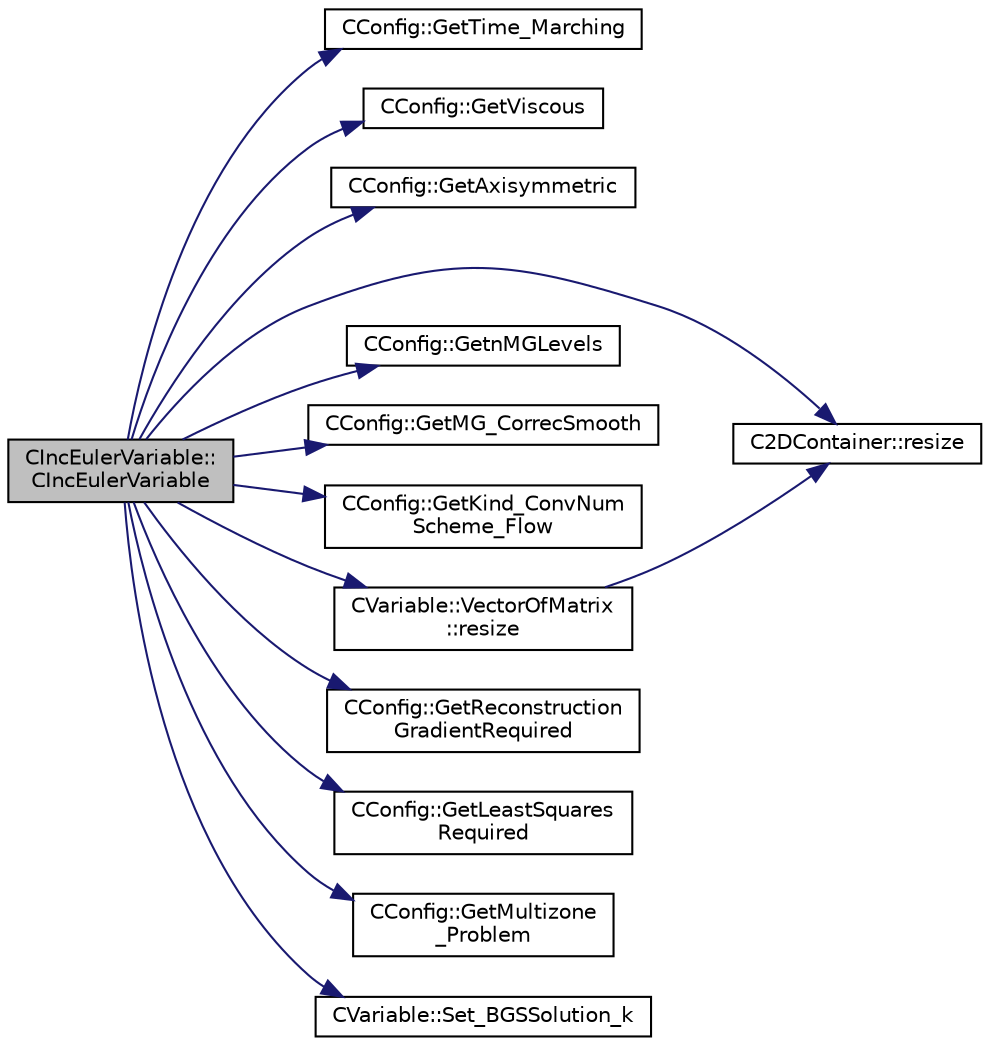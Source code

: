 digraph "CIncEulerVariable::CIncEulerVariable"
{
  edge [fontname="Helvetica",fontsize="10",labelfontname="Helvetica",labelfontsize="10"];
  node [fontname="Helvetica",fontsize="10",shape=record];
  rankdir="LR";
  Node0 [label="CIncEulerVariable::\lCIncEulerVariable",height=0.2,width=0.4,color="black", fillcolor="grey75", style="filled", fontcolor="black"];
  Node0 -> Node1 [color="midnightblue",fontsize="10",style="solid",fontname="Helvetica"];
  Node1 [label="CConfig::GetTime_Marching",height=0.2,width=0.4,color="black", fillcolor="white", style="filled",URL="$class_c_config.html#a864d499ce740184803607801c47abda7",tooltip="Provides information about the time integration, and change the write in the output files information..."];
  Node0 -> Node2 [color="midnightblue",fontsize="10",style="solid",fontname="Helvetica"];
  Node2 [label="CConfig::GetViscous",height=0.2,width=0.4,color="black", fillcolor="white", style="filled",URL="$class_c_config.html#a2e9af0bd3e1f5ed865e81b627e94a662",tooltip="Determines if problem is viscous. "];
  Node0 -> Node3 [color="midnightblue",fontsize="10",style="solid",fontname="Helvetica"];
  Node3 [label="CConfig::GetAxisymmetric",height=0.2,width=0.4,color="black", fillcolor="white", style="filled",URL="$class_c_config.html#ac6fd9a6673c2f22e98c0d45102f23a65",tooltip="Get information about the axisymmetric frame. "];
  Node0 -> Node4 [color="midnightblue",fontsize="10",style="solid",fontname="Helvetica"];
  Node4 [label="C2DContainer::resize",height=0.2,width=0.4,color="black", fillcolor="white", style="filled",URL="$class_c2_d_container.html#adefb48b593f76aa322e228fea8f76127",tooltip="Request a change of size. "];
  Node0 -> Node5 [color="midnightblue",fontsize="10",style="solid",fontname="Helvetica"];
  Node5 [label="CConfig::GetnMGLevels",height=0.2,width=0.4,color="black", fillcolor="white", style="filled",URL="$class_c_config.html#aea7f78497a5cd863bd065391232329fd",tooltip="Get the number of multigrid levels. "];
  Node0 -> Node6 [color="midnightblue",fontsize="10",style="solid",fontname="Helvetica"];
  Node6 [label="CConfig::GetMG_CorrecSmooth",height=0.2,width=0.4,color="black", fillcolor="white", style="filled",URL="$class_c_config.html#ae9aafd3dfc1a3c7dca73f9a690b8f009",tooltip="Get the number of implicit Jacobi smoothings of the correction in a multigrid strategy. "];
  Node0 -> Node7 [color="midnightblue",fontsize="10",style="solid",fontname="Helvetica"];
  Node7 [label="CConfig::GetKind_ConvNum\lScheme_Flow",height=0.2,width=0.4,color="black", fillcolor="white", style="filled",URL="$class_c_config.html#a37d84fba27cc0fce5fb4dad75277aa0d",tooltip="Get the kind of convective numerical scheme for the flow equations (centered or upwind). "];
  Node0 -> Node8 [color="midnightblue",fontsize="10",style="solid",fontname="Helvetica"];
  Node8 [label="CVariable::VectorOfMatrix\l::resize",height=0.2,width=0.4,color="black", fillcolor="white", style="filled",URL="$struct_c_variable_1_1_vector_of_matrix.html#aec6e4c064e33e18a07ff2a9511963082"];
  Node8 -> Node4 [color="midnightblue",fontsize="10",style="solid",fontname="Helvetica"];
  Node0 -> Node9 [color="midnightblue",fontsize="10",style="solid",fontname="Helvetica"];
  Node9 [label="CConfig::GetReconstruction\lGradientRequired",height=0.2,width=0.4,color="black", fillcolor="white", style="filled",URL="$class_c_config.html#a6f035f69eedad52f835efb73dccd3dfd",tooltip="Get flag for whether a second gradient calculation is required for upwind reconstruction alone..."];
  Node0 -> Node10 [color="midnightblue",fontsize="10",style="solid",fontname="Helvetica"];
  Node10 [label="CConfig::GetLeastSquares\lRequired",height=0.2,width=0.4,color="black", fillcolor="white", style="filled",URL="$class_c_config.html#afdc8329b2af30084c114199a1543b541",tooltip="Get flag for whether a least-squares gradient method is being applied. "];
  Node0 -> Node11 [color="midnightblue",fontsize="10",style="solid",fontname="Helvetica"];
  Node11 [label="CConfig::GetMultizone\l_Problem",height=0.2,width=0.4,color="black", fillcolor="white", style="filled",URL="$class_c_config.html#ad9233b666b21e43c18592925be61cc9b",tooltip="Get whether the simulation we are running is a multizone simulation. "];
  Node0 -> Node12 [color="midnightblue",fontsize="10",style="solid",fontname="Helvetica"];
  Node12 [label="CVariable::Set_BGSSolution_k",height=0.2,width=0.4,color="black", fillcolor="white", style="filled",URL="$class_c_variable.html#aa47456564bac33106a460be201d4c843",tooltip="Set the value of the solution in the previous BGS subiteration. "];
}
